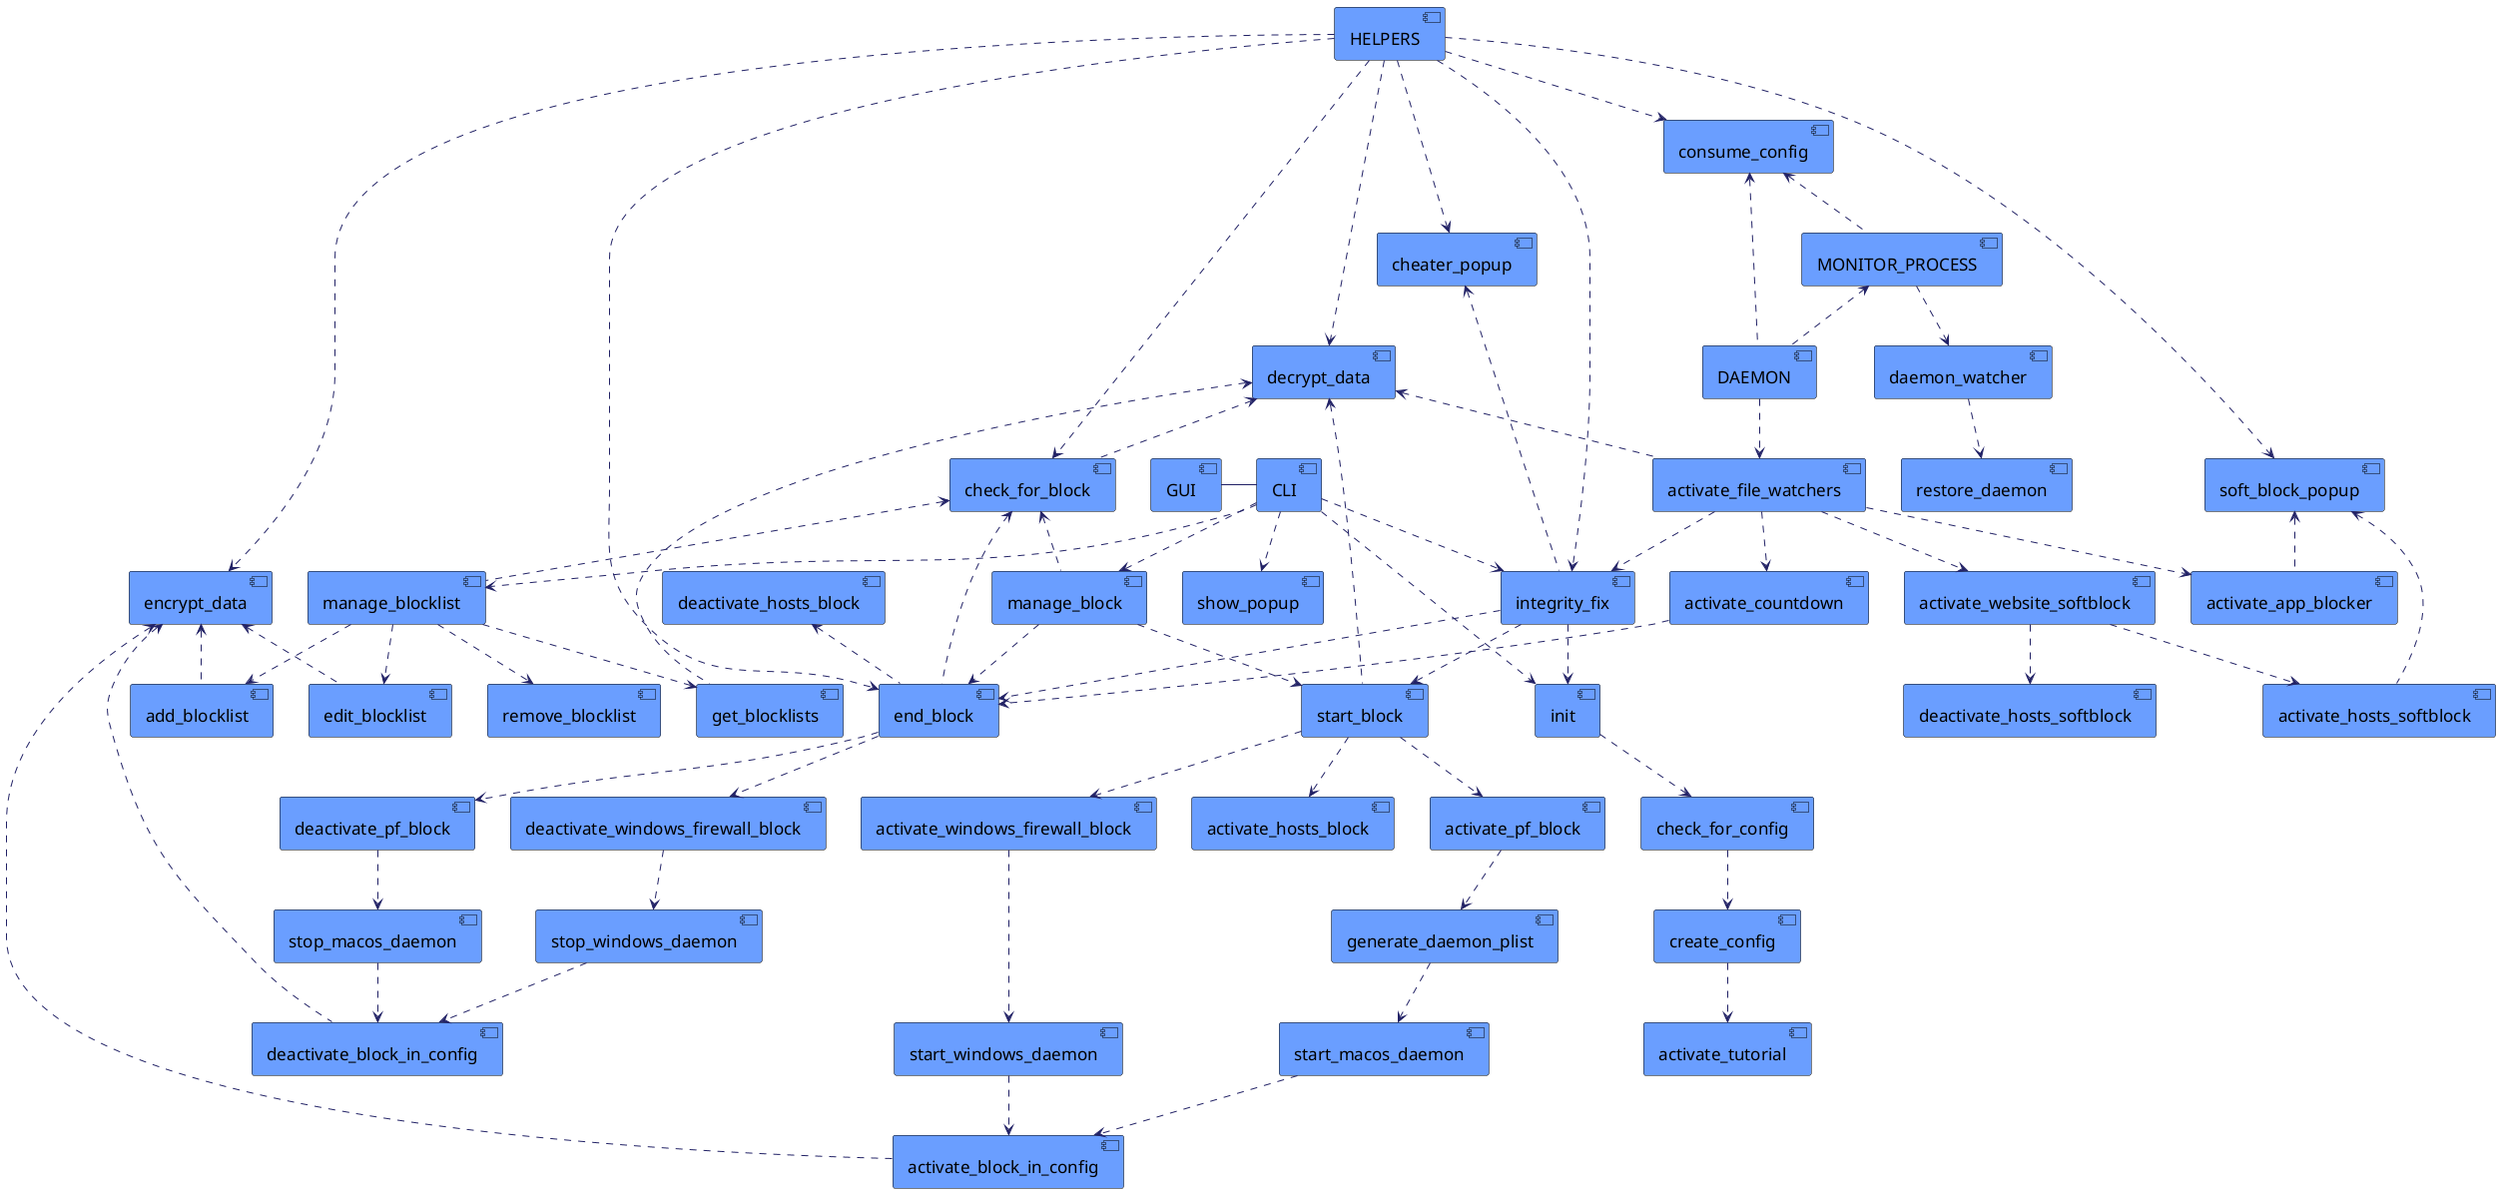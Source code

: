 @startuml
skinparam componentStyle uml2

skinparam component {
    FontColor          black
    AttributeFontColor black
    FontSize           17
    AttributeFontSize  15
    AttributeFontname  Droid Sans Mono
    BackgroundColor    #6A9EFF
    BorderColor        black
    ArrowColor         #222266
}

[GUI]
[CLI]
[DAEMON]
[MONITOR_PROCESS]
[HELPERS]

[GUI] - [CLI]

[HELPERS] .down.> [encrypt_data]
[HELPERS] .down.> [decrypt_data]
[HELPERS] .down.> [check_for_block]
[HELPERS] .down.> [cheater_popup]
[HELPERS] .down.> [soft_block_popup]
[HELPERS] .down.> [consume_config]
[HELPERS] .down.> [end_block]
[HELPERS] .down.> [integrity_fix]

[check_for_block] .up.> [decrypt_data]


[end_block] .up.> [check_for_block]
[end_block] .up.> [deactivate_hosts_block]
[end_block] .down.> [deactivate_pf_block]
[end_block] .down.> [deactivate_windows_firewall_block]
[deactivate_pf_block] .down.> [stop_macos_daemon]
[deactivate_windows_firewall_block] .down.> [stop_windows_daemon]
[stop_macos_daemon] .down.> [deactivate_block_in_config]
[stop_windows_daemon] .down.> [deactivate_block_in_config]
[deactivate_block_in_config] .up.> [encrypt_data]



[CLI] .down.> [init]
[CLI] .down.> [manage_blocklist]
[CLI] .down.> [manage_block]
[CLI] .down.> [integrity_fix]
[CLI] .down.> [show_popup]

[init] .down.> [check_for_config]
[check_for_config] .down.> [create_config]
[create_config] .down.> [activate_tutorial]


[manage_blocklist] .up.> [check_for_block]
[manage_blocklist] .down.> [get_blocklists]
[manage_blocklist] .down.> [add_blocklist]
[manage_blocklist] .down.> [remove_blocklist]
[manage_blocklist] .down.> [edit_blocklist]

[get_blocklists] .up.> [decrypt_data]
[add_blocklist] .up.> [encrypt_data]
[edit_blocklist] .up.> [encrypt_data]


[manage_block] .up.> [check_for_block]
[manage_block] .down.> [start_block]
[manage_block] .down.> [end_block]

[start_block] .up.> [decrypt_data]
[start_block] .down.> [activate_hosts_block]
[start_block] .down.> [activate_pf_block]
[start_block] .down.> [activate_windows_firewall_block]

[activate_pf_block] .down.> [generate_daemon_plist]
[activate_windows_firewall_block] .down.> [start_windows_daemon]

[generate_daemon_plist] .down.> [start_macos_daemon]
[start_macos_daemon] .down.> [activate_block_in_config]
[start_windows_daemon] .down.> [activate_block_in_config]

[activate_block_in_config] .up.> [encrypt_data]


[integrity_fix] .down.> [init]
[integrity_fix] .up.> [cheater_popup]
[integrity_fix] .down.> [end_block]
[integrity_fix] .down.> [start_block]



[DAEMON] .up.> [MONITOR_PROCESS]
[DAEMON] .up.> [consume_config]
[DAEMON] .down.> [activate_file_watchers]
[activate_file_watchers] .down.> [integrity_fix]
[activate_file_watchers] .up.> [decrypt_data]

[activate_file_watchers] .down.> [activate_countdown]
[activate_countdown] .down.> [end_block]

[activate_file_watchers] .down.> [activate_app_blocker]
[activate_app_blocker] .up.> [soft_block_popup]

[activate_file_watchers] .down.> [activate_website_softblock]
[activate_website_softblock] .down.> [activate_hosts_softblock]
[activate_hosts_softblock] .up.> [soft_block_popup]
[activate_website_softblock] .down.> [deactivate_hosts_softblock]

[MONITOR_PROCESS] .up.> [consume_config]
[MONITOR_PROCESS] .down.> [daemon_watcher]
[daemon_watcher] .down.> [restore_daemon]

@enduml
